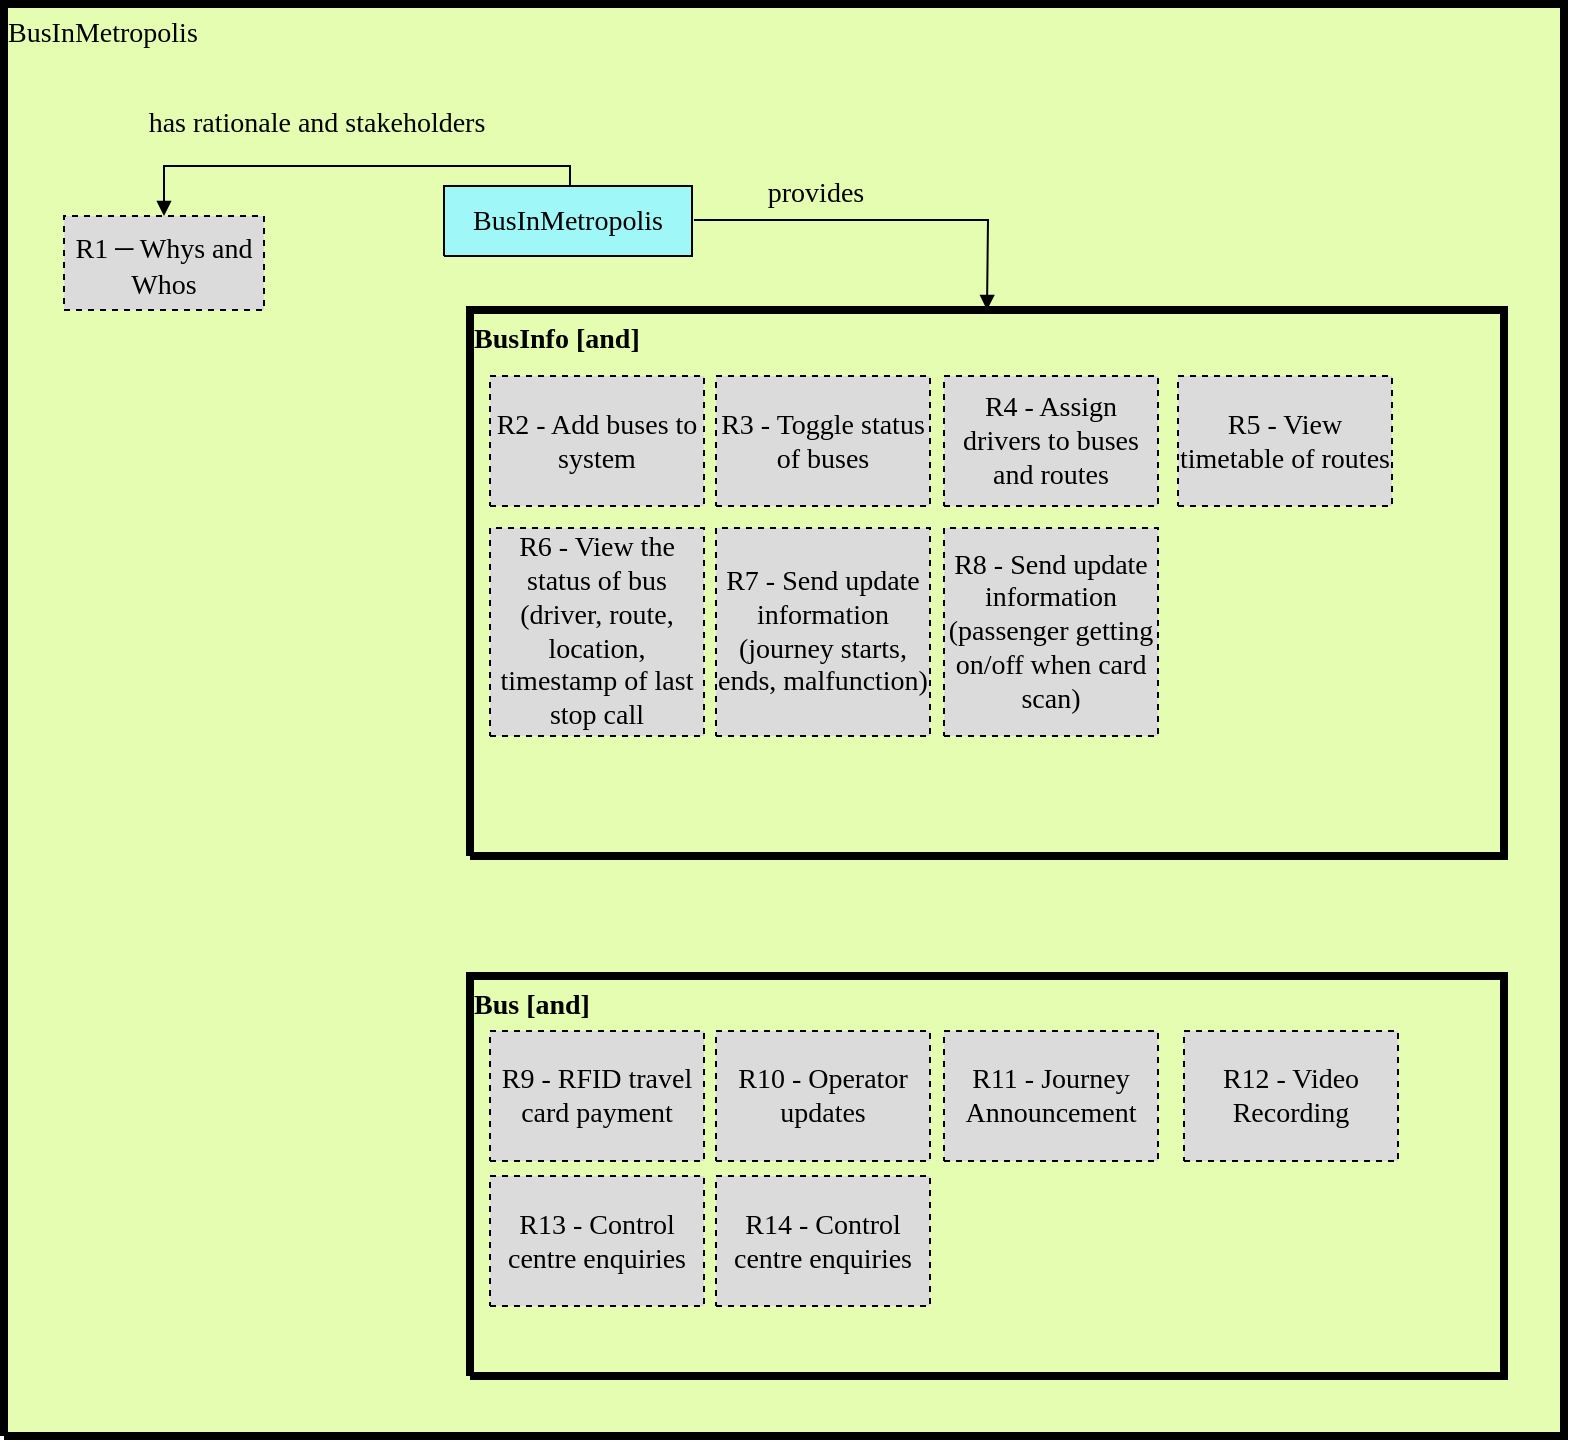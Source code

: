<mxfile version="12.7.4" type="github" pages="4">
  <diagram id="QQnw0R_1CDw4XtWBeqcM" name="Overview">
    <mxGraphModel dx="946" dy="613" grid="1" gridSize="10" guides="1" tooltips="1" connect="1" arrows="1" fold="1" page="1" pageScale="1" pageWidth="827" pageHeight="1169" math="0" shadow="0">
      <root>
        <mxCell id="0" />
        <mxCell id="1" parent="0" />
        <mxCell id="uF6Eo5S9P4kP6wU4TA38-1" value="&lt;p style=&quot;margin-left: 0 ; margin-right: 0 ; margin-top: 0px ; margin-bottom: 0px ; text-indent: 0 ; direction: ltr&quot;&gt;&lt;font style=&quot;font-size: 14px ; font-family: &amp;#34;lucida sans&amp;#34; ; color: #000000 ; direction: ltr ; letter-spacing: 0px ; line-height: 120% ; opacity: 1&quot;&gt;&lt;span style=&quot;text-align: center&quot;&gt;BusInMetropolis&lt;/span&gt;&lt;b&gt;&lt;br&gt;&lt;/b&gt;&lt;/font&gt;&lt;/p&gt;" style="verticalAlign=top;align=left;vsdxID=1;fillColor=#e4fdb0;gradientColor=none;shape=stencil(nZBLDoAgDERP0z3SIyjew0SURgSD+Lu9kMZoXLhwN9O+tukAlrNpJg1SzDH4QW/URgNYgZTkjA4UkwJUgGXng+6DX1zLfmoymdXo17xh5zmRJ6Q42BWCfc2oJfdAr+Yv+AP9Cb7OJ3H/2JG1HNGz/84klThPVCc=);strokeColor=#000000;strokeWidth=4;labelBackgroundColor=none;rounded=0;html=1;whiteSpace=wrap;" parent="1" vertex="1">
          <mxGeometry x="23" y="44" width="780" height="716" as="geometry" />
        </mxCell>
        <mxCell id="uF6Eo5S9P4kP6wU4TA38-2" value="&lt;p style=&quot;margin-left: 0 ; margin-right: 0 ; margin-top: 0px ; margin-bottom: 0px ; text-indent: 0 ; direction: ltr&quot;&gt;&lt;font style=&quot;font-size: 14px ; font-family: &amp;#34;lucida sans&amp;#34; ; color: #000000 ; direction: ltr ; letter-spacing: 0px ; line-height: 120% ; opacity: 1&quot;&gt;&lt;b&gt;BusInfo [and]&lt;/b&gt;&lt;/font&gt;&lt;/p&gt;" style="verticalAlign=top;align=left;vsdxID=9;fillColor=#e4fdb0;gradientColor=none;shape=stencil(nZBLDoAgDERP0z3SIyjew0SURgSD+Lu9kMZoXLhwN9O+tukAlrNpJg1SzDH4QW/URgNYgZTkjA4UkwJUgGXng+6DX1zLfmoymdXo17xh5zmRJ6Q42BWCfc2oJfdAr+Yv+AP9Cb7OJ3H/2JG1HNGz/84klThPVCc=);strokeColor=#000000;strokeWidth=4;labelBackgroundColor=none;rounded=0;html=1;whiteSpace=wrap;" parent="1" vertex="1">
          <mxGeometry x="256" y="197" width="517" height="273" as="geometry" />
        </mxCell>
        <mxCell id="uF6Eo5S9P4kP6wU4TA38-3" value="&lt;font style=&quot;font-size: 14px ; font-family: &amp;#34;lucida sans&amp;#34; ; color: #000000 ; direction: ltr ; letter-spacing: 0px ; line-height: 120% ; opacity: 1&quot;&gt;BusInMetropolis&lt;br&gt;&lt;/font&gt;" style="verticalAlign=middle;align=center;vsdxID=2;fillColor=#9ff7f7;gradientColor=none;shape=stencil(nZBLDoAgDERP0z3SIyjew0SURgSD+Lu9kMZoXLhwN9O+tukAlrNpJg1SzDH4QW/URgNYgZTkjA4UkwJUgGXng+6DX1zLfmoymdXo17xh5zmRJ6Q42BWCfc2oJfdAr+Yv+AP9Cb7OJ3H/2JG1HNGz/84klThPVCc=);strokeColor=#000000;labelBackgroundColor=none;rounded=0;html=1;whiteSpace=wrap;" parent="1" vertex="1">
          <mxGeometry x="243" y="135" width="124" height="35" as="geometry" />
        </mxCell>
        <mxCell id="uF6Eo5S9P4kP6wU4TA38-7" value="&lt;font style=&quot;font-size:14px;font-family:Lucida Sans;color:#000000;direction:ltr;letter-spacing:0px;line-height:120%;opacity:1&quot;&gt;provides&lt;br/&gt;&lt;/font&gt;" style="verticalAlign=middle;align=center;vsdxID=10;fillColor=none;gradientColor=none;shape=stencil(nZBLDoAgDERP0z3SIyjew0SURgSD+Lu9kMZoXLhwN9O+tukAlrNpJg1SzDH4QW/URgNYgZTkjA4UkwJUgGXng+6DX1zLfmoymdXo17xh5zmRJ6Q42BWCfc2oJfdAr+Yv+AP9Cb7OJ3H/2JG1HNGz/84klThPVCc=);strokeColor=none;labelBackgroundColor=none;rounded=0;html=1;whiteSpace=wrap;" parent="1" vertex="1">
          <mxGeometry x="379" y="130" width="100" height="17" as="geometry" />
        </mxCell>
        <mxCell id="uF6Eo5S9P4kP6wU4TA38-12" value="&lt;font style=&quot;font-size:14px;font-family:Lucida Sans;color:#000000;direction:ltr;letter-spacing:0px;line-height:120%;opacity:1&quot;&gt;R1 &lt;/font&gt;&lt;font style=&quot;font-size:18px;font-family:Lucida Sans;color:#000000;direction:ltr;letter-spacing:0px;line-height:120%;opacity:1&quot;&gt;–&lt;/font&gt;&lt;font style=&quot;font-size:14px;font-family:Lucida Sans;color:#000000;direction:ltr;letter-spacing:0px;line-height:120%;opacity:1&quot;&gt; Whys and Whos&lt;br/&gt;&lt;/font&gt;" style="verticalAlign=middle;align=center;vsdxID=17;fillColor=#dbdbdb;gradientColor=none;shape=stencil(nZBLDoAgDERP0z3SIyjew0SURgSD+Lu9kMZoXLhwN9O+tukAlrNpJg1SzDH4QW/URgNYgZTkjA4UkwJUgGXng+6DX1zLfmoymdXo17xh5zmRJ6Q42BWCfc2oJfdAr+Yv+AP9Cb7OJ3H/2JG1HNGz/84klThPVCc=);dashed=1;strokeColor=#000000;labelBackgroundColor=none;rounded=0;html=1;whiteSpace=wrap;" parent="1" vertex="1">
          <mxGeometry x="53" y="150" width="100" height="47" as="geometry" />
        </mxCell>
        <mxCell id="uF6Eo5S9P4kP6wU4TA38-13" value="&lt;font style=&quot;font-size:14px;font-family:Lucida Sans;color:#000000;direction:ltr;letter-spacing:0px;line-height:120%;opacity:1&quot;&gt;has rationale and stakeholders&lt;br/&gt;&lt;/font&gt;" style="verticalAlign=middle;align=center;vsdxID=19;fillColor=none;gradientColor=none;shape=stencil(nZBLDoAgDERP0z3SIyjew0SURgSD+Lu9kMZoXLhwN9O+tukAlrNpJg1SzDH4QW/URgNYgZTkjA4UkwJUgGXng+6DX1zLfmoymdXo17xh5zmRJ6Q42BWCfc2oJfdAr+Yv+AP9Cb7OJ3H/2JG1HNGz/84klThPVCc=);strokeColor=none;labelBackgroundColor=none;rounded=0;html=1;whiteSpace=wrap;" parent="1" vertex="1">
          <mxGeometry x="74" y="95" width="211" height="17" as="geometry" />
        </mxCell>
        <mxCell id="uF6Eo5S9P4kP6wU4TA38-15" value="" style="vsdxID=8;edgeStyle=none;startArrow=none;endArrow=block;startSize=5;endSize=5;strokeColor=#000000;spacingTop=0;spacingBottom=0;spacingLeft=0;spacingRight=0;verticalAlign=middle;html=1;labelBackgroundColor=#ffffff;rounded=0;align=center;exitX=1.008;exitY=0.486;exitDx=0;exitDy=0;exitPerimeter=0;entryX=0.5;entryY=0;entryDx=0;entryDy=0;entryPerimeter=0;" parent="1" source="uF6Eo5S9P4kP6wU4TA38-3" target="uF6Eo5S9P4kP6wU4TA38-2" edge="1">
          <mxGeometry relative="1" as="geometry">
            <mxPoint as="offset" />
            <Array as="points">
              <mxPoint x="515" y="152" />
            </Array>
          </mxGeometry>
        </mxCell>
        <mxCell id="uF6Eo5S9P4kP6wU4TA38-16" parent="1" vertex="1">
          <mxGeometry x="219" y="152" as="geometry" />
        </mxCell>
        <mxCell id="uF6Eo5S9P4kP6wU4TA38-18" value="" style="vsdxID=18;edgeStyle=none;startArrow=none;endArrow=block;startSize=5;endSize=5;strokeColor=#000000;spacingTop=0;spacingBottom=0;spacingLeft=0;spacingRight=0;verticalAlign=middle;html=1;labelBackgroundColor=#ffffff;rounded=0;align=center;exitX=0.508;exitY=0;exitDx=0;exitDy=0;exitPerimeter=0;entryX=0.5;entryY=0;entryDx=0;entryDy=0;entryPerimeter=0;" parent="1" source="uF6Eo5S9P4kP6wU4TA38-3" target="uF6Eo5S9P4kP6wU4TA38-12" edge="1">
          <mxGeometry relative="1" as="geometry">
            <mxPoint x="-1" as="offset" />
            <Array as="points">
              <mxPoint x="306" y="125" />
              <mxPoint x="103" y="125" />
            </Array>
          </mxGeometry>
        </mxCell>
        <mxCell id="Zu9sKvDthpYVdea4FmNy-1" value="&lt;p style=&quot;margin-left: 0 ; margin-right: 0 ; margin-top: 0px ; margin-bottom: 0px ; text-indent: 0 ; direction: ltr&quot;&gt;&lt;font style=&quot;font-size: 14px ; font-family: &amp;#34;lucida sans&amp;#34; ; color: #000000 ; direction: ltr ; letter-spacing: 0px ; line-height: 120% ; opacity: 1&quot;&gt;&lt;b&gt;Bus [and]&lt;/b&gt;&lt;/font&gt;&lt;/p&gt;" style="verticalAlign=top;align=left;vsdxID=9;fillColor=#e4fdb0;gradientColor=none;shape=stencil(nZBLDoAgDERP0z3SIyjew0SURgSD+Lu9kMZoXLhwN9O+tukAlrNpJg1SzDH4QW/URgNYgZTkjA4UkwJUgGXng+6DX1zLfmoymdXo17xh5zmRJ6Q42BWCfc2oJfdAr+Yv+AP9Cb7OJ3H/2JG1HNGz/84klThPVCc=);strokeColor=#000000;strokeWidth=4;labelBackgroundColor=none;rounded=0;html=1;whiteSpace=wrap;" parent="1" vertex="1">
          <mxGeometry x="256" y="530" width="517" height="200" as="geometry" />
        </mxCell>
        <mxCell id="Zu9sKvDthpYVdea4FmNy-2" value="&lt;font style=&quot;font-size: 14px ; font-family: &amp;#34;lucida sans&amp;#34; ; color: #000000 ; direction: ltr ; letter-spacing: 0px ; line-height: 120% ; opacity: 1&quot;&gt;R9 - RFID travel card payment&lt;br&gt;&lt;/font&gt;" style="verticalAlign=middle;align=center;vsdxID=7;fillColor=#dbdbdb;gradientColor=none;shape=stencil(nZBLDoAgDERP0z3SIyjew0SURgSD+Lu9kMZoXLhwN9O+tukAlrNpJg1SzDH4QW/URgNYgZTkjA4UkwJUgGXng+6DX1zLfmoymdXo17xh5zmRJ6Q42BWCfc2oJfdAr+Yv+AP9Cb7OJ3H/2JG1HNGz/84klThPVCc=);dashed=1;strokeColor=#000000;labelBackgroundColor=none;rounded=0;html=1;whiteSpace=wrap;" parent="1" vertex="1">
          <mxGeometry x="266" y="557.5" width="107" height="65" as="geometry" />
        </mxCell>
        <mxCell id="Zu9sKvDthpYVdea4FmNy-3" value="&lt;font style=&quot;font-size: 14px ; font-family: &amp;#34;lucida sans&amp;#34; ; color: #000000 ; direction: ltr ; letter-spacing: 0px ; line-height: 120% ; opacity: 1&quot;&gt;R10 - Operator updates&lt;br&gt;&lt;/font&gt;" style="verticalAlign=middle;align=center;vsdxID=7;fillColor=#dbdbdb;gradientColor=none;shape=stencil(nZBLDoAgDERP0z3SIyjew0SURgSD+Lu9kMZoXLhwN9O+tukAlrNpJg1SzDH4QW/URgNYgZTkjA4UkwJUgGXng+6DX1zLfmoymdXo17xh5zmRJ6Q42BWCfc2oJfdAr+Yv+AP9Cb7OJ3H/2JG1HNGz/84klThPVCc=);dashed=1;strokeColor=#000000;labelBackgroundColor=none;rounded=0;html=1;whiteSpace=wrap;" parent="1" vertex="1">
          <mxGeometry x="379" y="557.5" width="107" height="65" as="geometry" />
        </mxCell>
        <mxCell id="Zu9sKvDthpYVdea4FmNy-4" value="&lt;font style=&quot;font-size: 14px ; font-family: &amp;#34;lucida sans&amp;#34; ; color: #000000 ; direction: ltr ; letter-spacing: 0px ; line-height: 120% ; opacity: 1&quot;&gt;R11 - Journey Announcement&lt;br&gt;&lt;/font&gt;" style="verticalAlign=middle;align=center;vsdxID=7;fillColor=#dbdbdb;gradientColor=none;shape=stencil(nZBLDoAgDERP0z3SIyjew0SURgSD+Lu9kMZoXLhwN9O+tukAlrNpJg1SzDH4QW/URgNYgZTkjA4UkwJUgGXng+6DX1zLfmoymdXo17xh5zmRJ6Q42BWCfc2oJfdAr+Yv+AP9Cb7OJ3H/2JG1HNGz/84klThPVCc=);dashed=1;strokeColor=#000000;labelBackgroundColor=none;rounded=0;html=1;whiteSpace=wrap;" parent="1" vertex="1">
          <mxGeometry x="493" y="557.5" width="107" height="65" as="geometry" />
        </mxCell>
        <mxCell id="Zu9sKvDthpYVdea4FmNy-5" value="&lt;font style=&quot;font-size: 14px ; font-family: &amp;#34;lucida sans&amp;#34; ; color: #000000 ; direction: ltr ; letter-spacing: 0px ; line-height: 120% ; opacity: 1&quot;&gt;R12 - Video Recording&lt;br&gt;&lt;/font&gt;" style="verticalAlign=middle;align=center;vsdxID=7;fillColor=#dbdbdb;gradientColor=none;shape=stencil(nZBLDoAgDERP0z3SIyjew0SURgSD+Lu9kMZoXLhwN9O+tukAlrNpJg1SzDH4QW/URgNYgZTkjA4UkwJUgGXng+6DX1zLfmoymdXo17xh5zmRJ6Q42BWCfc2oJfdAr+Yv+AP9Cb7OJ3H/2JG1HNGz/84klThPVCc=);dashed=1;strokeColor=#000000;labelBackgroundColor=none;rounded=0;html=1;whiteSpace=wrap;" parent="1" vertex="1">
          <mxGeometry x="613" y="557.5" width="107" height="65" as="geometry" />
        </mxCell>
        <mxCell id="Zu9sKvDthpYVdea4FmNy-6" value="&lt;font style=&quot;font-size: 14px ; font-family: &amp;#34;lucida sans&amp;#34; ; color: #000000 ; direction: ltr ; letter-spacing: 0px ; line-height: 120% ; opacity: 1&quot;&gt;R13 - Control centre enquiries&lt;br&gt;&lt;/font&gt;" style="verticalAlign=middle;align=center;vsdxID=7;fillColor=#dbdbdb;gradientColor=none;shape=stencil(nZBLDoAgDERP0z3SIyjew0SURgSD+Lu9kMZoXLhwN9O+tukAlrNpJg1SzDH4QW/URgNYgZTkjA4UkwJUgGXng+6DX1zLfmoymdXo17xh5zmRJ6Q42BWCfc2oJfdAr+Yv+AP9Cb7OJ3H/2JG1HNGz/84klThPVCc=);dashed=1;strokeColor=#000000;labelBackgroundColor=none;rounded=0;html=1;whiteSpace=wrap;" parent="1" vertex="1">
          <mxGeometry x="266" y="630" width="107" height="65" as="geometry" />
        </mxCell>
        <mxCell id="Zu9sKvDthpYVdea4FmNy-7" value="&lt;font style=&quot;font-size: 14px ; font-family: &amp;#34;lucida sans&amp;#34; ; color: #000000 ; direction: ltr ; letter-spacing: 0px ; line-height: 120% ; opacity: 1&quot;&gt;R14 - Control centre enquiries&lt;br&gt;&lt;/font&gt;" style="verticalAlign=middle;align=center;vsdxID=7;fillColor=#dbdbdb;gradientColor=none;shape=stencil(nZBLDoAgDERP0z3SIyjew0SURgSD+Lu9kMZoXLhwN9O+tukAlrNpJg1SzDH4QW/URgNYgZTkjA4UkwJUgGXng+6DX1zLfmoymdXo17xh5zmRJ6Q42BWCfc2oJfdAr+Yv+AP9Cb7OJ3H/2JG1HNGz/84klThPVCc=);dashed=1;strokeColor=#000000;labelBackgroundColor=none;rounded=0;html=1;whiteSpace=wrap;" parent="1" vertex="1">
          <mxGeometry x="379" y="630" width="107" height="65" as="geometry" />
        </mxCell>
        <mxCell id="joX2xTL5Aey5aDspJBR6-1" value="&lt;font style=&quot;font-size: 14px ; font-family: &amp;#34;lucida sans&amp;#34; ; color: #000000 ; direction: ltr ; letter-spacing: 0px ; line-height: 120% ; opacity: 1&quot;&gt;R2 - Add buses to system&lt;br&gt;&lt;/font&gt;" style="verticalAlign=middle;align=center;vsdxID=7;fillColor=#dbdbdb;gradientColor=none;shape=stencil(nZBLDoAgDERP0z3SIyjew0SURgSD+Lu9kMZoXLhwN9O+tukAlrNpJg1SzDH4QW/URgNYgZTkjA4UkwJUgGXng+6DX1zLfmoymdXo17xh5zmRJ6Q42BWCfc2oJfdAr+Yv+AP9Cb7OJ3H/2JG1HNGz/84klThPVCc=);dashed=1;strokeColor=#000000;labelBackgroundColor=none;rounded=0;html=1;whiteSpace=wrap;" parent="1" vertex="1">
          <mxGeometry x="266" y="230" width="107" height="65" as="geometry" />
        </mxCell>
        <mxCell id="joX2xTL5Aey5aDspJBR6-2" value="&lt;font style=&quot;font-size: 14px ; font-family: &amp;#34;lucida sans&amp;#34; ; color: #000000 ; direction: ltr ; letter-spacing: 0px ; line-height: 120% ; opacity: 1&quot;&gt;R3 - Toggle status of buses&lt;br&gt;&lt;/font&gt;" style="verticalAlign=middle;align=center;vsdxID=7;fillColor=#dbdbdb;gradientColor=none;shape=stencil(nZBLDoAgDERP0z3SIyjew0SURgSD+Lu9kMZoXLhwN9O+tukAlrNpJg1SzDH4QW/URgNYgZTkjA4UkwJUgGXng+6DX1zLfmoymdXo17xh5zmRJ6Q42BWCfc2oJfdAr+Yv+AP9Cb7OJ3H/2JG1HNGz/84klThPVCc=);dashed=1;strokeColor=#000000;labelBackgroundColor=none;rounded=0;html=1;whiteSpace=wrap;" parent="1" vertex="1">
          <mxGeometry x="379" y="230" width="107" height="65" as="geometry" />
        </mxCell>
        <mxCell id="joX2xTL5Aey5aDspJBR6-3" value="&lt;font style=&quot;font-size: 14px ; font-family: &amp;#34;lucida sans&amp;#34; ; color: #000000 ; direction: ltr ; letter-spacing: 0px ; line-height: 120% ; opacity: 1&quot;&gt;R4 - Assign drivers to buses and routes&lt;br&gt;&lt;/font&gt;" style="verticalAlign=middle;align=center;vsdxID=7;fillColor=#dbdbdb;gradientColor=none;shape=stencil(nZBLDoAgDERP0z3SIyjew0SURgSD+Lu9kMZoXLhwN9O+tukAlrNpJg1SzDH4QW/URgNYgZTkjA4UkwJUgGXng+6DX1zLfmoymdXo17xh5zmRJ6Q42BWCfc2oJfdAr+Yv+AP9Cb7OJ3H/2JG1HNGz/84klThPVCc=);dashed=1;strokeColor=#000000;labelBackgroundColor=none;rounded=0;html=1;whiteSpace=wrap;" parent="1" vertex="1">
          <mxGeometry x="493" y="230" width="107" height="65" as="geometry" />
        </mxCell>
        <mxCell id="joX2xTL5Aey5aDspJBR6-4" value="&lt;font style=&quot;font-size: 14px ; font-family: &amp;#34;lucida sans&amp;#34; ; color: #000000 ; direction: ltr ; letter-spacing: 0px ; line-height: 120% ; opacity: 1&quot;&gt;R5 - View timetable of routes&lt;br&gt;&lt;/font&gt;" style="verticalAlign=middle;align=center;vsdxID=7;fillColor=#dbdbdb;gradientColor=none;shape=stencil(nZBLDoAgDERP0z3SIyjew0SURgSD+Lu9kMZoXLhwN9O+tukAlrNpJg1SzDH4QW/URgNYgZTkjA4UkwJUgGXng+6DX1zLfmoymdXo17xh5zmRJ6Q42BWCfc2oJfdAr+Yv+AP9Cb7OJ3H/2JG1HNGz/84klThPVCc=);dashed=1;strokeColor=#000000;labelBackgroundColor=none;rounded=0;html=1;whiteSpace=wrap;" parent="1" vertex="1">
          <mxGeometry x="610" y="230" width="107" height="65" as="geometry" />
        </mxCell>
        <mxCell id="joX2xTL5Aey5aDspJBR6-6" value="&lt;font style=&quot;font-size: 14px ; font-family: &amp;#34;lucida sans&amp;#34; ; color: #000000 ; direction: ltr ; letter-spacing: 0px ; line-height: 120% ; opacity: 1&quot;&gt;R6 - View the status of bus (driver, route, location, timestamp of last stop call&lt;br&gt;&lt;/font&gt;" style="verticalAlign=middle;align=center;vsdxID=7;fillColor=#dbdbdb;gradientColor=none;shape=stencil(nZBLDoAgDERP0z3SIyjew0SURgSD+Lu9kMZoXLhwN9O+tukAlrNpJg1SzDH4QW/URgNYgZTkjA4UkwJUgGXng+6DX1zLfmoymdXo17xh5zmRJ6Q42BWCfc2oJfdAr+Yv+AP9Cb7OJ3H/2JG1HNGz/84klThPVCc=);dashed=1;strokeColor=#000000;labelBackgroundColor=none;rounded=0;html=1;whiteSpace=wrap;" parent="1" vertex="1">
          <mxGeometry x="266" y="306" width="107" height="104" as="geometry" />
        </mxCell>
        <mxCell id="joX2xTL5Aey5aDspJBR6-7" value="&lt;font style=&quot;font-size: 14px ; font-family: &amp;#34;lucida sans&amp;#34; ; color: #000000 ; direction: ltr ; letter-spacing: 0px ; line-height: 120% ; opacity: 1&quot;&gt;R7 - Send update information (journey starts, ends, malfunction)&lt;br&gt;&lt;/font&gt;" style="verticalAlign=middle;align=center;vsdxID=7;fillColor=#dbdbdb;gradientColor=none;shape=stencil(nZBLDoAgDERP0z3SIyjew0SURgSD+Lu9kMZoXLhwN9O+tukAlrNpJg1SzDH4QW/URgNYgZTkjA4UkwJUgGXng+6DX1zLfmoymdXo17xh5zmRJ6Q42BWCfc2oJfdAr+Yv+AP9Cb7OJ3H/2JG1HNGz/84klThPVCc=);dashed=1;strokeColor=#000000;labelBackgroundColor=none;rounded=0;html=1;whiteSpace=wrap;" parent="1" vertex="1">
          <mxGeometry x="379" y="306" width="107" height="104" as="geometry" />
        </mxCell>
        <mxCell id="joX2xTL5Aey5aDspJBR6-8" value="&lt;font style=&quot;font-size: 14px ; font-family: &amp;#34;lucida sans&amp;#34; ; color: #000000 ; direction: ltr ; letter-spacing: 0px ; line-height: 120% ; opacity: 1&quot;&gt;R8 - Send update information (passenger getting on/off when card scan)&lt;br&gt;&lt;/font&gt;" style="verticalAlign=middle;align=center;vsdxID=7;fillColor=#dbdbdb;gradientColor=none;shape=stencil(nZBLDoAgDERP0z3SIyjew0SURgSD+Lu9kMZoXLhwN9O+tukAlrNpJg1SzDH4QW/URgNYgZTkjA4UkwJUgGXng+6DX1zLfmoymdXo17xh5zmRJ6Q42BWCfc2oJfdAr+Yv+AP9Cb7OJ3H/2JG1HNGz/84klThPVCc=);dashed=1;strokeColor=#000000;labelBackgroundColor=none;rounded=0;html=1;whiteSpace=wrap;" parent="1" vertex="1">
          <mxGeometry x="493" y="306" width="107" height="104" as="geometry" />
        </mxCell>
      </root>
    </mxGraphModel>
  </diagram>
  <diagram id="34jaJjIzIci4-U7drNlG" name="R1">
    <mxGraphModel dx="946" dy="613" grid="1" gridSize="10" guides="1" tooltips="1" connect="1" arrows="1" fold="1" page="1" pageScale="1" pageWidth="827" pageHeight="1169" math="0" shadow="0">
      <root>
        <mxCell id="UCfj1DtLEE90rak8vcOK-0" />
        <mxCell id="UCfj1DtLEE90rak8vcOK-1" parent="UCfj1DtLEE90rak8vcOK-0" />
        <mxCell id="UCfj1DtLEE90rak8vcOK-2" value="&lt;p style=&quot;align:left;margin-left:0;margin-right:0;margin-top:0px;margin-bottom:0px;text-indent:0;valign:top;direction:ltr;&quot;&gt;&lt;font style=&quot;font-size:14px;font-family:Lucida Sans;color:#000000;direction:ltr;letter-spacing:0px;line-height:120%;opacity:1&quot;&gt;&lt;b&gt;R1 &lt;/b&gt;&lt;/font&gt;&lt;font style=&quot;font-size:14px;font-family:Lucida Sans;color:#000000;direction:ltr;letter-spacing:0px;line-height:120%;opacity:1&quot;&gt;&lt;b&gt;–&lt;/b&gt;&lt;/font&gt;&lt;font style=&quot;font-size:14px;font-family:Lucida Sans;color:#000000;direction:ltr;letter-spacing:0px;line-height:120%;opacity:1&quot;&gt;&lt;b&gt; Whys and whos [and]&lt;/b&gt;&lt;/font&gt;&lt;font style=&quot;font-size:14px;font-family:Lucida Sans;color:#000000;direction:ltr;letter-spacing:0px;line-height:120%;opacity:1&quot;&gt;&lt;b&gt;&lt;br/&gt;&lt;/b&gt;&lt;/font&gt;&lt;/p&gt;" style="verticalAlign=top;align=left;vsdxID=15;fillColor=#e4fdb0;gradientColor=none;shape=stencil(nZBLDoAgDERP0z3SIyjew0SURgSD+Lu9kMZoXLhwN9O+tukAlrNpJg1SzDH4QW/URgNYgZTkjA4UkwJUgGXng+6DX1zLfmoymdXo17xh5zmRJ6Q42BWCfc2oJfdAr+Yv+AP9Cb7OJ3H/2JG1HNGz/84klThPVCc=);strokeColor=#000000;strokeWidth=4;labelBackgroundColor=none;rounded=0;html=1;whiteSpace=wrap;" parent="UCfj1DtLEE90rak8vcOK-1" vertex="1">
          <mxGeometry x="112" y="140" width="548" height="400" as="geometry" />
        </mxCell>
        <mxCell id="UCfj1DtLEE90rak8vcOK-3" value="&lt;p style=&quot;align:left;margin-left:0;margin-right:0;margin-top:0px;margin-bottom:0px;text-indent:0;valign:top;direction:ltr;&quot;&gt;&lt;font style=&quot;font-size:14px;font-family:Lucida Sans;color:#000000;direction:ltr;letter-spacing:0px;line-height:120%;opacity:1&quot;&gt;&lt;b&gt;Whys [and]&lt;/b&gt;&lt;/font&gt;&lt;font style=&quot;font-size:14px;font-family:Lucida Sans;color:#000000;direction:ltr;letter-spacing:0px;line-height:120%;opacity:1&quot;&gt;&lt;b&gt;&lt;br/&gt;&lt;/b&gt;&lt;/font&gt;&lt;/p&gt;" style="verticalAlign=top;align=left;vsdxID=10;fillColor=#e4fdb0;gradientColor=none;shape=stencil(nZBLDoAgDERP0z3SIyjew0SURgSD+Lu9kMZoXLhwN9O+tukAlrNpJg1SzDH4QW/URgNYgZTkjA4UkwJUgGXng+6DX1zLfmoymdXo17xh5zmRJ6Q42BWCfc2oJfdAr+Yv+AP9Cb7OJ3H/2JG1HNGz/84klThPVCc=);strokeColor=#000000;strokeWidth=4;labelBackgroundColor=none;rounded=0;html=1;whiteSpace=wrap;" parent="UCfj1DtLEE90rak8vcOK-1" vertex="1">
          <mxGeometry x="129" y="191" width="262" height="321" as="geometry" />
        </mxCell>
        <mxCell id="UCfj1DtLEE90rak8vcOK-4" value="&lt;font style=&quot;font-size: 14px ; font-family: &amp;#34;lucida sans&amp;#34; ; color: #000000 ; direction: ltr ; letter-spacing: 0px ; line-height: 120% ; opacity: 1&quot;&gt;To improve bus service to update times and locations for bus stops along the route&lt;br&gt;&lt;/font&gt;" style="verticalAlign=middle;align=center;vsdxID=11;fillColor=#9ff7f7;gradientColor=none;shape=stencil(nZBLDoAgDERP0z3SIyjew0SURgSD+Lu9kMZoXLhwN9O+tukAlrNpJg1SzDH4QW/URgNYgZTkjA4UkwJUgGXng+6DX1zLfmoymdXo17xh5zmRJ6Q42BWCfc2oJfdAr+Yv+AP9Cb7OJ3H/2JG1HNGz/84klThPVCc=);strokeColor=#000000;labelBackgroundColor=none;rounded=0;html=1;whiteSpace=wrap;" parent="UCfj1DtLEE90rak8vcOK-1" vertex="1">
          <mxGeometry x="150" y="221" width="225" height="72" as="geometry" />
        </mxCell>
        <mxCell id="UCfj1DtLEE90rak8vcOK-5" value="&lt;font style=&quot;font-size: 14px ; font-family: &amp;#34;lucida sans&amp;#34; ; color: #000000 ; direction: ltr ; letter-spacing: 0px ; line-height: 120% ; opacity: 1&quot;&gt;So ensure security for all parties involved in using the bus&lt;br&gt;&lt;/font&gt;" style="verticalAlign=middle;align=center;vsdxID=12;fillColor=#9ff7f7;gradientColor=none;shape=stencil(nZBLDoAgDERP0z3SIyjew0SURgSD+Lu9kMZoXLhwN9O+tukAlrNpJg1SzDH4QW/URgNYgZTkjA4UkwJUgGXng+6DX1zLfmoymdXo17xh5zmRJ6Q42BWCfc2oJfdAr+Yv+AP9Cb7OJ3H/2JG1HNGz/84klThPVCc=);strokeColor=#000000;labelBackgroundColor=none;rounded=0;html=1;whiteSpace=wrap;" parent="UCfj1DtLEE90rak8vcOK-1" vertex="1">
          <mxGeometry x="151" y="301" width="168" height="72" as="geometry" />
        </mxCell>
        <mxCell id="UCfj1DtLEE90rak8vcOK-7" value="&lt;p style=&quot;align:left;margin-left:0;margin-right:0;margin-top:0px;margin-bottom:0px;text-indent:0;valign:top;direction:ltr;&quot;&gt;&lt;font style=&quot;font-size:14px;font-family:Lucida Sans;color:#000000;direction:ltr;letter-spacing:0px;line-height:120%;opacity:1&quot;&gt;&lt;b&gt;Whos [and]&lt;/b&gt;&lt;/font&gt;&lt;font style=&quot;font-size:14px;font-family:Lucida Sans;color:#000000;direction:ltr;letter-spacing:0px;line-height:120%;opacity:1&quot;&gt;&lt;b&gt;&lt;br/&gt;&lt;/b&gt;&lt;/font&gt;&lt;/p&gt;" style="verticalAlign=top;align=left;vsdxID=16;fillColor=#e4fdb0;gradientColor=none;shape=stencil(nZBLDoAgDERP0z3SIyjew0SURgSD+Lu9kMZoXLhwN9O+tukAlrNpJg1SzDH4QW/URgNYgZTkjA4UkwJUgGXng+6DX1zLfmoymdXo17xh5zmRJ6Q42BWCfc2oJfdAr+Yv+AP9Cb7OJ3H/2JG1HNGz/84klThPVCc=);strokeColor=#000000;strokeWidth=4;labelBackgroundColor=none;rounded=0;html=1;whiteSpace=wrap;" parent="UCfj1DtLEE90rak8vcOK-1" vertex="1">
          <mxGeometry x="406" y="191" width="225" height="321" as="geometry" />
        </mxCell>
        <mxCell id="UCfj1DtLEE90rak8vcOK-8" value="&lt;font style=&quot;font-size: 14px ; font-family: &amp;#34;lucida sans&amp;#34; ; color: #000000 ; direction: ltr ; letter-spacing: 0px ; line-height: 120% ; opacity: 1&quot;&gt;customers who use the bus&lt;br&gt;&lt;/font&gt;" style="verticalAlign=middle;align=center;vsdxID=17;fillColor=#9ff7f7;gradientColor=none;shape=stencil(nZBLDoAgDERP0z3SIyjew0SURgSD+Lu9kMZoXLhwN9O+tukAlrNpJg1SzDH4QW/URgNYgZTkjA4UkwJUgGXng+6DX1zLfmoymdXo17xh5zmRJ6Q42BWCfc2oJfdAr+Yv+AP9Cb7OJ3H/2JG1HNGz/84klThPVCc=);strokeColor=#000000;labelBackgroundColor=none;rounded=0;html=1;whiteSpace=wrap;" parent="UCfj1DtLEE90rak8vcOK-1" vertex="1">
          <mxGeometry x="420" y="227" width="192" height="88" as="geometry" />
        </mxCell>
        <mxCell id="UCfj1DtLEE90rak8vcOK-9" value="&lt;font style=&quot;font-size: 14px ; font-family: &amp;#34;lucida sans&amp;#34; ; color: #000000 ; direction: ltr ; letter-spacing: 0px ; line-height: 120% ; opacity: 1&quot;&gt;bus operators who drive the bus&lt;br&gt;&lt;/font&gt;" style="verticalAlign=middle;align=center;vsdxID=18;fillColor=#9ff7f7;gradientColor=none;shape=stencil(nZBLDoAgDERP0z3SIyjew0SURgSD+Lu9kMZoXLhwN9O+tukAlrNpJg1SzDH4QW/URgNYgZTkjA4UkwJUgGXng+6DX1zLfmoymdXo17xh5zmRJ6Q42BWCfc2oJfdAr+Yv+AP9Cb7OJ3H/2JG1HNGz/84klThPVCc=);strokeColor=#000000;labelBackgroundColor=none;rounded=0;html=1;whiteSpace=wrap;" parent="UCfj1DtLEE90rak8vcOK-1" vertex="1">
          <mxGeometry x="420" y="326" width="192" height="56" as="geometry" />
        </mxCell>
        <mxCell id="RFmAheWr_EYrD0mdpBJ0-0" value="&lt;font style=&quot;font-size: 14px ; font-family: &amp;#34;lucida sans&amp;#34; ; color: #000000 ; direction: ltr ; letter-spacing: 0px ; line-height: 120% ; opacity: 1&quot;&gt;Metropolis city council&amp;nbsp;&lt;br&gt;&lt;/font&gt;" style="verticalAlign=middle;align=center;vsdxID=17;fillColor=#9ff7f7;gradientColor=none;shape=stencil(nZBLDoAgDERP0z3SIyjew0SURgSD+Lu9kMZoXLhwN9O+tukAlrNpJg1SzDH4QW/URgNYgZTkjA4UkwJUgGXng+6DX1zLfmoymdXo17xh5zmRJ6Q42BWCfc2oJfdAr+Yv+AP9Cb7OJ3H/2JG1HNGz/84klThPVCc=);strokeColor=#000000;labelBackgroundColor=none;rounded=0;html=1;whiteSpace=wrap;" vertex="1" parent="UCfj1DtLEE90rak8vcOK-1">
          <mxGeometry x="420" y="390" width="192" height="88" as="geometry" />
        </mxCell>
      </root>
    </mxGraphModel>
  </diagram>
  <diagram id="gaKjTVYIC88flwhcWgM2" name="R2">
    <mxGraphModel dx="1073" dy="885" grid="1" gridSize="10" guides="1" tooltips="1" connect="1" arrows="1" fold="1" page="1" pageScale="1" pageWidth="827" pageHeight="1169" math="0" shadow="0">
      <root>
        <mxCell id="jhJx6zmsLhnmt3HOb2pq-0" />
        <mxCell id="jhJx6zmsLhnmt3HOb2pq-1" parent="jhJx6zmsLhnmt3HOb2pq-0" />
        <mxCell id="9g56aClEisrgreMNVBdK-1" value="&lt;p style=&quot;margin-left: 0 ; margin-right: 0 ; margin-top: 0px ; margin-bottom: 0px ; text-indent: 0 ; direction: ltr&quot;&gt;&lt;font style=&quot;font-size: 14px ; font-family: &amp;#34;lucida sans&amp;#34; ; color: #000000 ; direction: ltr ; letter-spacing: 0px ; line-height: 120% ; opacity: 1&quot;&gt;&lt;span style=&quot;text-align: center&quot;&gt;R2 - RFID travel card payment&lt;/span&gt;&lt;b&gt;&lt;br&gt;&lt;/b&gt;&lt;/font&gt;&lt;/p&gt;" style="verticalAlign=top;align=left;vsdxID=1;fillColor=#e4fdb0;gradientColor=none;shape=stencil(nZBLDoAgDERP0z3SIyjew0SURgSD+Lu9kMZoXLhwN9O+tukAlrNpJg1SzDH4QW/URgNYgZTkjA4UkwJUgGXng+6DX1zLfmoymdXo17xh5zmRJ6Q42BWCfc2oJfdAr+Yv+AP9Cb7OJ3H/2JG1HNGz/84klThPVCc=);strokeColor=#000000;strokeWidth=4;labelBackgroundColor=none;rounded=0;html=1;whiteSpace=wrap;" vertex="1" parent="jhJx6zmsLhnmt3HOb2pq-1">
          <mxGeometry x="33" y="54" width="780" height="540" as="geometry" />
        </mxCell>
        <mxCell id="6OlRjhTWc3IPwcVheuZv-2" style="edgeStyle=orthogonalEdgeStyle;rounded=0;orthogonalLoop=1;jettySize=auto;html=1;" edge="1" parent="jhJx6zmsLhnmt3HOb2pq-1" source="QWJ87fH-ZljLXJd0E1-E-0" target="6OlRjhTWc3IPwcVheuZv-0">
          <mxGeometry relative="1" as="geometry" />
        </mxCell>
        <mxCell id="QWJ87fH-ZljLXJd0E1-E-0" value="&lt;font style=&quot;font-size: 14px ; font-family: &amp;#34;lucida sans&amp;#34; ; color: #000000 ; direction: ltr ; letter-spacing: 0px ; line-height: 120% ; opacity: 1&quot;&gt;R2 - RFID travel card payment&lt;br&gt;&lt;/font&gt;" style="verticalAlign=middle;align=center;vsdxID=7;fillColor=#dbdbdb;gradientColor=none;shape=stencil(nZBLDoAgDERP0z3SIyjew0SURgSD+Lu9kMZoXLhwN9O+tukAlrNpJg1SzDH4QW/URgNYgZTkjA4UkwJUgGXng+6DX1zLfmoymdXo17xh5zmRJ6Q42BWCfc2oJfdAr+Yv+AP9Cb7OJ3H/2JG1HNGz/84klThPVCc=);dashed=1;strokeColor=#000000;labelBackgroundColor=none;rounded=0;html=1;whiteSpace=wrap;" vertex="1" parent="jhJx6zmsLhnmt3HOb2pq-1">
          <mxGeometry x="50" y="90" width="107" height="65" as="geometry" />
        </mxCell>
        <mxCell id="6OlRjhTWc3IPwcVheuZv-0" value="&lt;font style=&quot;font-family: &amp;#34;lucida sans&amp;#34; ; color: rgb(0 , 0 , 0) ; direction: ltr ; letter-spacing: 0px ; line-height: 120% ; opacity: 1&quot;&gt;&lt;font style=&quot;font-size: 12px&quot;&gt;Passenger scans card when getting on&lt;/font&gt;&lt;br&gt;&lt;/font&gt;" style="verticalAlign=middle;align=center;vsdxID=3;fillColor=#7effff;gradientColor=none;shape=stencil(nZBLDoAgDERP0z3SIyjew0SURgSD+Lu9kMZoXLhwN9O+tukAlrNpJg1SzDH4QW/URgNYgZTkjA4UkwJUgGXng+6DX1zLfmoymdXo17xh5zmRJ6Q42BWCfc2oJfdAr+Yv+AP9Cb7OJ3H/2JG1HNGz/84klThPVCc=);strokeColor=#000000;labelBackgroundColor=none;rounded=0;html=1;whiteSpace=wrap;" vertex="1" parent="jhJx6zmsLhnmt3HOb2pq-1">
          <mxGeometry x="48" y="210" width="111" height="60" as="geometry" />
        </mxCell>
        <mxCell id="6OlRjhTWc3IPwcVheuZv-3" style="edgeStyle=orthogonalEdgeStyle;rounded=0;orthogonalLoop=1;jettySize=auto;html=1;" edge="1" parent="jhJx6zmsLhnmt3HOb2pq-1" source="6OlRjhTWc3IPwcVheuZv-1" target="QWJ87fH-ZljLXJd0E1-E-0">
          <mxGeometry relative="1" as="geometry" />
        </mxCell>
        <mxCell id="6OlRjhTWc3IPwcVheuZv-1" value="&lt;font style=&quot;font-family: &amp;#34;lucida sans&amp;#34; ; color: rgb(0 , 0 , 0) ; direction: ltr ; letter-spacing: 0px ; line-height: 120% ; opacity: 1&quot;&gt;&lt;font style=&quot;font-size: 12px&quot;&gt;Passenger scans card when getting off&lt;/font&gt;&lt;br&gt;&lt;/font&gt;" style="verticalAlign=middle;align=center;vsdxID=3;fillColor=#7effff;gradientColor=none;shape=stencil(nZBLDoAgDERP0z3SIyjew0SURgSD+Lu9kMZoXLhwN9O+tukAlrNpJg1SzDH4QW/URgNYgZTkjA4UkwJUgGXng+6DX1zLfmoymdXo17xh5zmRJ6Q42BWCfc2oJfdAr+Yv+AP9Cb7OJ3H/2JG1HNGz/84klThPVCc=);strokeColor=#000000;labelBackgroundColor=none;rounded=0;html=1;whiteSpace=wrap;" vertex="1" parent="jhJx6zmsLhnmt3HOb2pq-1">
          <mxGeometry x="410" y="92.5" width="111" height="60" as="geometry" />
        </mxCell>
        <mxCell id="6OlRjhTWc3IPwcVheuZv-4" value="&lt;font style=&quot;font-family: &amp;#34;lucida sans&amp;#34; ; color: rgb(0 , 0 , 0) ; direction: ltr ; letter-spacing: 0px ; line-height: 120% ; opacity: 1&quot;&gt;Journey&lt;br&gt;&lt;/font&gt;" style="verticalAlign=middle;align=center;vsdxID=3;fillColor=#7effff;gradientColor=none;shape=stencil(nZBLDoAgDERP0z3SIyjew0SURgSD+Lu9kMZoXLhwN9O+tukAlrNpJg1SzDH4QW/URgNYgZTkjA4UkwJUgGXng+6DX1zLfmoymdXo17xh5zmRJ6Q42BWCfc2oJfdAr+Yv+AP9Cb7OJ3H/2JG1HNGz/84klThPVCc=);strokeColor=#000000;labelBackgroundColor=none;rounded=0;html=1;whiteSpace=wrap;" vertex="1" parent="jhJx6zmsLhnmt3HOb2pq-1">
          <mxGeometry x="242" y="210" width="111" height="60" as="geometry" />
        </mxCell>
      </root>
    </mxGraphModel>
  </diagram>
  <diagram id="9L1CzygqCNbajA_hSQRv" name="Legend">
    <mxGraphModel dx="946" dy="613" grid="1" gridSize="10" guides="1" tooltips="1" connect="1" arrows="1" fold="1" page="1" pageScale="1" pageWidth="827" pageHeight="1169" math="0" shadow="0">
      <root>
        <mxCell id="PoRICTuZV8FbE2wN6WSI-0" />
        <mxCell id="PoRICTuZV8FbE2wN6WSI-1" parent="PoRICTuZV8FbE2wN6WSI-0" />
        <mxCell id="PoRICTuZV8FbE2wN6WSI-2" style="vsdxID=1;fillColor=#ffffff;gradientColor=none;shape=stencil(nZBLDoAgDERP0z3SIyjew0SURgSD+Lu9kMZoXLhwN9O+tukAlrNpJg1SzDH4QW/URgNYgZTkjA4UkwJUgGXng+6DX1zLfmoymdXo17xh5zmRJ6Q42BWCfc2oJfdAr+Yv+AP9Cb7OJ3H/2JG1HNGz/84klThPVCc=);strokeColor=#000000;labelBackgroundColor=none;rounded=0;html=1;whiteSpace=wrap;" parent="PoRICTuZV8FbE2wN6WSI-1" vertex="1">
          <mxGeometry x="68" y="80" width="572" height="180" as="geometry" />
        </mxCell>
        <mxCell id="PoRICTuZV8FbE2wN6WSI-3" value="&lt;font style=&quot;font-size:16px;font-family:Lucida Sans;color:#000000;direction:ltr;letter-spacing:0px;line-height:120%;opacity:1&quot;&gt;Proxy&lt;br/&gt;&lt;/font&gt;" style="verticalAlign=middle;align=center;vsdxID=2;fillColor=#d8d8d8;gradientColor=none;shape=stencil(nZBLDoAgDERP0z3SIyjew0SURgSD+Lu9kMZoXLhwN9O+tukAlrNpJg1SzDH4QW/URgNYgZTkjA4UkwJUgGXng+6DX1zLfmoymdXo17xh5zmRJ6Q42BWCfc2oJfdAr+Yv+AP9Cb7OJ3H/2JG1HNGz/84klThPVCc=);dashed=1;strokeColor=#000000;labelBackgroundColor=none;rounded=0;html=1;whiteSpace=wrap;" parent="PoRICTuZV8FbE2wN6WSI-1" vertex="1">
          <mxGeometry x="92" y="100" width="118" height="60" as="geometry" />
        </mxCell>
        <mxCell id="PoRICTuZV8FbE2wN6WSI-4" value="&lt;font style=&quot;font-size:16px;font-family:Lucida Sans;color:#000000;direction:ltr;letter-spacing:0px;line-height:120%;opacity:1&quot;&gt;Atom&lt;br/&gt;&lt;/font&gt;" style="verticalAlign=middle;align=center;vsdxID=3;fillColor=#7effff;gradientColor=none;shape=stencil(nZBLDoAgDERP0z3SIyjew0SURgSD+Lu9kMZoXLhwN9O+tukAlrNpJg1SzDH4QW/URgNYgZTkjA4UkwJUgGXng+6DX1zLfmoymdXo17xh5zmRJ6Q42BWCfc2oJfdAr+Yv+AP9Cb7OJ3H/2JG1HNGz/84klThPVCc=);strokeColor=#000000;labelBackgroundColor=none;rounded=0;html=1;whiteSpace=wrap;" parent="PoRICTuZV8FbE2wN6WSI-1" vertex="1">
          <mxGeometry x="88" y="180" width="111" height="60" as="geometry" />
        </mxCell>
        <mxCell id="PoRICTuZV8FbE2wN6WSI-5" value="&lt;font style=&quot;font-size:16px;font-family:Lucida Sans;color:#000000;direction:ltr;letter-spacing:0px;line-height:120%;opacity:1&quot;&gt;Proxy node&lt;br/&gt;&lt;/font&gt;" style="verticalAlign=middle;align=center;vsdxID=4;fillColor=none;gradientColor=none;shape=stencil(nZBLDoAgDERP0z3SIyjew0SURgSD+Lu9kMZoXLhwN9O+tukAlrNpJg1SzDH4QW/URgNYgZTkjA4UkwJUgGXng+6DX1zLfmoymdXo17xh5zmRJ6Q42BWCfc2oJfdAr+Yv+AP9Cb7OJ3H/2JG1HNGz/84klThPVCc=);strokeColor=none;labelBackgroundColor=none;rounded=0;html=1;whiteSpace=wrap;" parent="PoRICTuZV8FbE2wN6WSI-1" vertex="1">
          <mxGeometry x="228" y="115" width="111" height="28" as="geometry" />
        </mxCell>
        <mxCell id="PoRICTuZV8FbE2wN6WSI-6" value="&lt;font style=&quot;font-size:16px;font-family:Lucida Sans;color:#000000;direction:ltr;letter-spacing:0px;line-height:120%;opacity:1&quot;&gt;Atomic node&lt;br/&gt;&lt;/font&gt;" style="verticalAlign=middle;align=center;vsdxID=5;fillColor=none;gradientColor=none;shape=stencil(nZBLDoAgDERP0z3SIyjew0SURgSD+Lu9kMZoXLhwN9O+tukAlrNpJg1SzDH4QW/URgNYgZTkjA4UkwJUgGXng+6DX1zLfmoymdXo17xh5zmRJ6Q42BWCfc2oJfdAr+Yv+AP9Cb7OJ3H/2JG1HNGz/84klThPVCc=);strokeColor=none;labelBackgroundColor=none;rounded=0;html=1;whiteSpace=wrap;" parent="PoRICTuZV8FbE2wN6WSI-1" vertex="1">
          <mxGeometry x="232" y="205" width="118" height="28" as="geometry" />
        </mxCell>
        <mxCell id="PoRICTuZV8FbE2wN6WSI-7" value="&lt;p style=&quot;align:left;margin-left:0;margin-right:0;margin-top:0px;margin-bottom:0px;text-indent:0;valign:top;direction:ltr;&quot;&gt;&lt;font style=&quot;font-size:16px;font-family:Lucida Sans;color:#000000;direction:ltr;letter-spacing:0px;line-height:120%;opacity:1&quot;&gt;Chunk&lt;/font&gt;&lt;font style=&quot;font-size:16px;font-family:Lucida Sans;color:#000000;direction:ltr;letter-spacing:0px;line-height:120%;opacity:1&quot;&gt;&lt;b&gt;&lt;br/&gt;&lt;/b&gt;&lt;/font&gt;&lt;/p&gt;" style="verticalAlign=top;align=left;vsdxID=6;fillColor=#edfecb;gradientColor=none;shape=stencil(nZBLDoAgDERP0z3SIyjew0SURgSD+Lu9kMZoXLhwN9O+tukAlrNpJg1SzDH4QW/URgNYgZTkjA4UkwJUgGXng+6DX1zLfmoymdXo17xh5zmRJ6Q42BWCfc2oJfdAr+Yv+AP9Cb7OJ3H/2JG1HNGz/84klThPVCc=);strokeColor=#000000;strokeWidth=3;labelBackgroundColor=none;rounded=0;html=1;whiteSpace=wrap;" parent="PoRICTuZV8FbE2wN6WSI-1" vertex="1">
          <mxGeometry x="360" y="99" width="110" height="60" as="geometry" />
        </mxCell>
        <mxCell id="PoRICTuZV8FbE2wN6WSI-8" value="&lt;font style=&quot;font-size:16px;font-family:Lucida Sans;color:#000000;direction:ltr;letter-spacing:0px;line-height:120%;opacity:1&quot;&gt;Chunk node&lt;br/&gt;&lt;/font&gt;" style="verticalAlign=middle;align=center;vsdxID=7;fillColor=none;gradientColor=none;shape=stencil(nZBLDoAgDERP0z3SIyjew0SURgSD+Lu9kMZoXLhwN9O+tukAlrNpJg1SzDH4QW/URgNYgZTkjA4UkwJUgGXng+6DX1zLfmoymdXo17xh5zmRJ6Q42BWCfc2oJfdAr+Yv+AP9Cb7OJ3H/2JG1HNGz/84klThPVCc=);strokeColor=none;labelBackgroundColor=none;rounded=0;html=1;whiteSpace=wrap;" parent="PoRICTuZV8FbE2wN6WSI-1" vertex="1">
          <mxGeometry x="492" y="110" width="118" height="28" as="geometry" />
        </mxCell>
        <mxCell id="PoRICTuZV8FbE2wN6WSI-9" style="vsdxID=8;edgeStyle=none;startArrow=ERmany;endArrow=classic;startSize=5;endSize=5;strokeColor=#000000;spacingTop=0;spacingBottom=0;spacingLeft=0;spacingRight=0;verticalAlign=middle;html=1;labelBackgroundColor=#ffffff;rounded=0;strokeWidth=3;endFill=1;startFill=0;" parent="PoRICTuZV8FbE2wN6WSI-1" edge="1">
          <mxGeometry relative="1" as="geometry">
            <mxPoint x="-1" as="offset" />
            <Array as="points" />
            <mxPoint x="360" y="184" as="sourcePoint" />
            <mxPoint x="469" y="184" as="targetPoint" />
          </mxGeometry>
        </mxCell>
        <mxCell id="PoRICTuZV8FbE2wN6WSI-10" value="" style="vsdxID=12;edgeStyle=none;startArrow=none;endArrow=block;startSize=5;endSize=5;strokeColor=#000000;spacingTop=0;spacingBottom=0;spacingLeft=0;spacingRight=0;verticalAlign=middle;html=1;labelBackgroundColor=#ffffff;rounded=0;align=center;endFill=1;" parent="PoRICTuZV8FbE2wN6WSI-1" edge="1">
          <mxGeometry relative="1" as="geometry">
            <mxPoint as="offset" />
            <Array as="points" />
            <mxPoint x="371" y="233" as="sourcePoint" />
            <mxPoint x="471" y="233" as="targetPoint" />
          </mxGeometry>
        </mxCell>
        <mxCell id="PoRICTuZV8FbE2wN6WSI-11" value="&lt;font style=&quot;font-size:16px;font-family:Lucida Sans;color:#000000;direction:ltr;letter-spacing:0px;line-height:120%;opacity:1&quot;&gt;Followed by&lt;br/&gt;&lt;/font&gt;" style="verticalAlign=middle;align=center;vsdxID=9;fillColor=none;gradientColor=none;shape=stencil(nZBLDoAgDERP0z3SIyjew0SURgSD+Lu9kMZoXLhwN9O+tukAlrNpJg1SzDH4QW/URgNYgZTkjA4UkwJUgGXng+6DX1zLfmoymdXo17xh5zmRJ6Q42BWCfc2oJfdAr+Yv+AP9Cb7OJ3H/2JG1HNGz/84klThPVCc=);strokeColor=none;labelBackgroundColor=none;rounded=0;html=1;whiteSpace=wrap;" parent="PoRICTuZV8FbE2wN6WSI-1" vertex="1">
          <mxGeometry x="498" y="170" width="118" height="28" as="geometry" />
        </mxCell>
        <mxCell id="PoRICTuZV8FbE2wN6WSI-12" value="&lt;font style=&quot;font-size:16px;font-family:Lucida Sans;color:#000000;direction:ltr;letter-spacing:0px;line-height:120%;opacity:1&quot;&gt;Related to&lt;br/&gt;&lt;/font&gt;" style="verticalAlign=middle;align=center;vsdxID=13;fillColor=none;gradientColor=none;shape=stencil(nZBLDoAgDERP0z3SIyjew0SURgSD+Lu9kMZoXLhwN9O+tukAlrNpJg1SzDH4QW/URgNYgZTkjA4UkwJUgGXng+6DX1zLfmoymdXo17xh5zmRJ6Q42BWCfc2oJfdAr+Yv+AP9Cb7OJ3H/2JG1HNGz/84klThPVCc=);strokeColor=none;labelBackgroundColor=none;rounded=0;html=1;whiteSpace=wrap;" parent="PoRICTuZV8FbE2wN6WSI-1" vertex="1">
          <mxGeometry x="492" y="218" width="118" height="28" as="geometry" />
        </mxCell>
        <mxCell id="PoRICTuZV8FbE2wN6WSI-13" value="&lt;font style=&quot;font-size:16px;font-family:Lucida Sans;color:#000000;direction:ltr;letter-spacing:0px;line-height:120%;opacity:1&quot;&gt;Linking phrase&lt;br/&gt;&lt;/font&gt;" style="verticalAlign=middle;align=center;vsdxID=14;fillColor=none;gradientColor=none;shape=stencil(nZBLDoAgDERP0z3SIyjew0SURgSD+Lu9kMZoXLhwN9O+tukAlrNpJg1SzDH4QW/URgNYgZTkjA4UkwJUgGXng+6DX1zLfmoymdXo17xh5zmRJ6Q42BWCfc2oJfdAr+Yv+AP9Cb7OJ3H/2JG1HNGz/84klThPVCc=);strokeColor=none;labelBackgroundColor=none;rounded=0;html=1;whiteSpace=wrap;" parent="PoRICTuZV8FbE2wN6WSI-1" vertex="1">
          <mxGeometry x="360" y="198" width="138" height="28" as="geometry" />
        </mxCell>
        <mxCell id="PoRICTuZV8FbE2wN6WSI-14" value="&lt;font style=&quot;font-size:19px;font-family:Lucida Sans;color:#000000;direction:ltr;letter-spacing:0px;line-height:120%;opacity:1&quot;&gt;&lt;b&gt;Legend&lt;br/&gt;&lt;/b&gt;&lt;/font&gt;" style="verticalAlign=middle;align=center;vsdxID=15;fillColor=#ffffff;gradientColor=none;shape=stencil(nZBLDoAgDERP0z3SIyjew0SURgSD+Lu9kMZoXLhwN9O+tukAlrNpJg1SzDH4QW/URgNYgZTkjA4UkwJUgGXng+6DX1zLfmoymdXo17xh5zmRJ6Q42BWCfc2oJfdAr+Yv+AP9Cb7OJ3H/2JG1HNGz/84klThPVCc=);strokeColor=none;labelBackgroundColor=none;rounded=0;html=1;whiteSpace=wrap;" parent="PoRICTuZV8FbE2wN6WSI-1" vertex="1">
          <mxGeometry x="88" y="60" width="92" height="28" as="geometry" />
        </mxCell>
      </root>
    </mxGraphModel>
  </diagram>
</mxfile>
